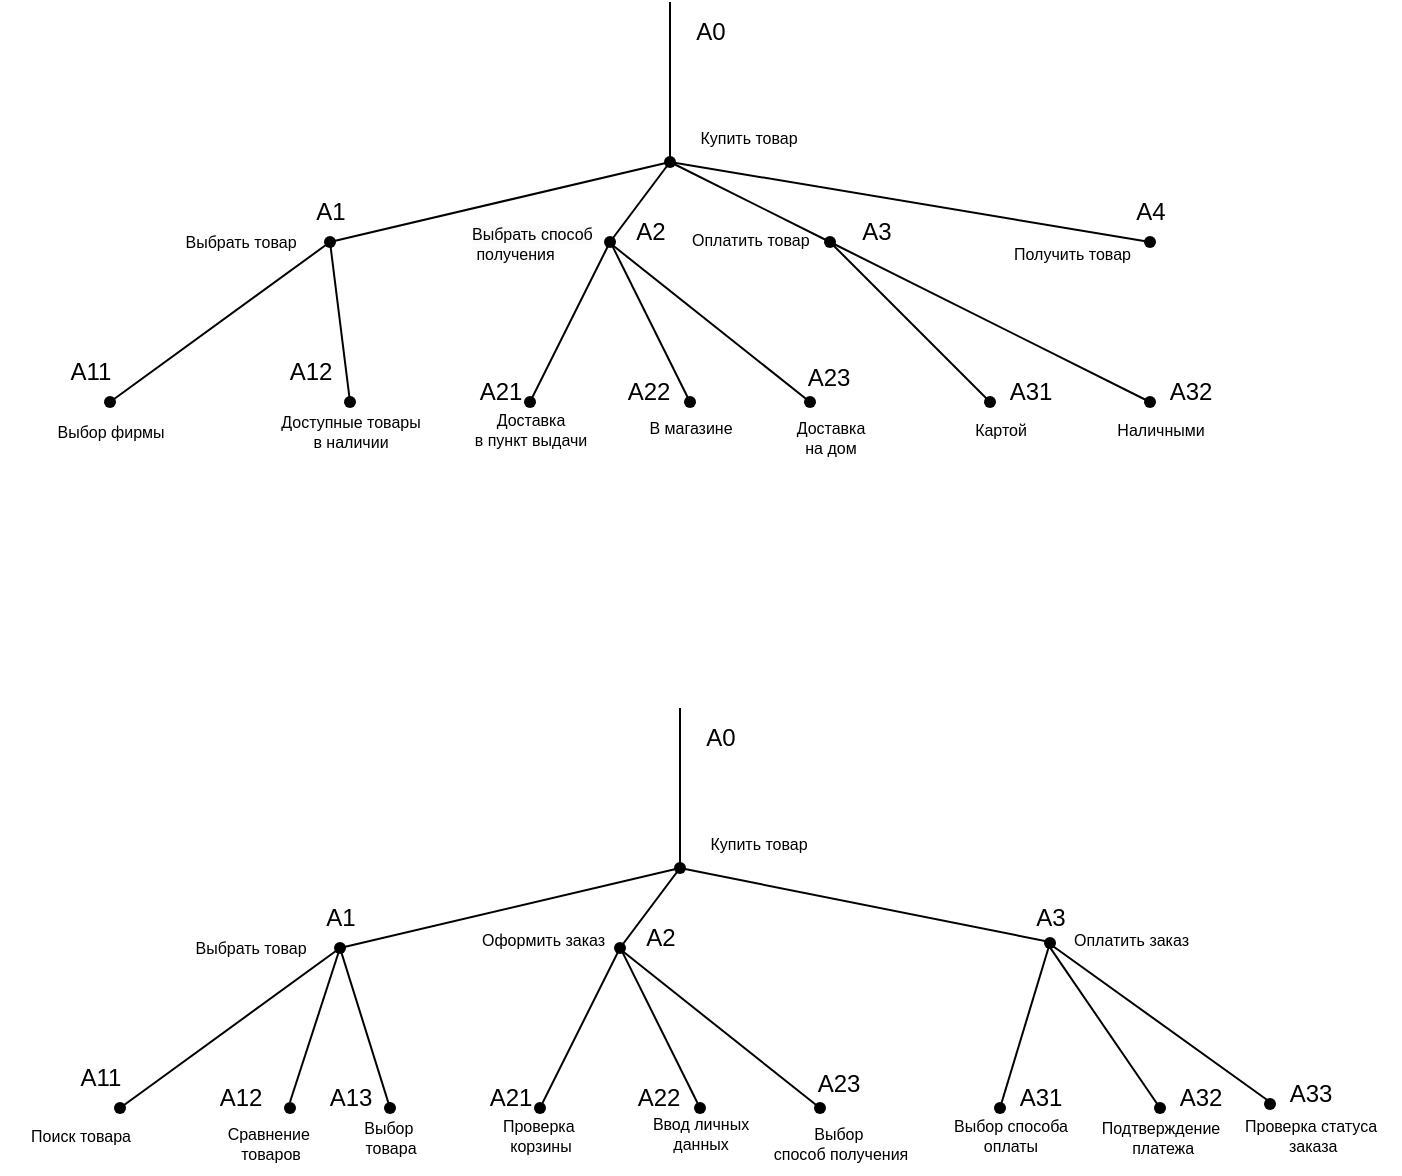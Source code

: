 <mxfile version="24.0.1" type="github">
  <diagram name="Страница — 1" id="8UFQK9HUsW2_772z-jpD">
    <mxGraphModel dx="777" dy="524" grid="0" gridSize="10" guides="1" tooltips="1" connect="1" arrows="1" fold="1" page="0" pageScale="1" pageWidth="827" pageHeight="1169" math="0" shadow="0">
      <root>
        <mxCell id="0" />
        <mxCell id="1" parent="0" />
        <mxCell id="rhPCURGD8AvHs-yrzpKh-1" value="" style="endArrow=none;html=1;rounded=0;" edge="1" parent="1" target="rhPCURGD8AvHs-yrzpKh-2">
          <mxGeometry width="50" height="50" relative="1" as="geometry">
            <mxPoint x="400" y="360" as="sourcePoint" />
            <mxPoint x="400" y="280" as="targetPoint" />
            <Array as="points">
              <mxPoint x="400" y="360" />
            </Array>
          </mxGeometry>
        </mxCell>
        <mxCell id="rhPCURGD8AvHs-yrzpKh-2" value="" style="shape=waypoint;sketch=0;fillStyle=solid;size=6;pointerEvents=1;points=[];fillColor=none;resizable=0;rotatable=0;perimeter=centerPerimeter;snapToPoint=1;" vertex="1" parent="1">
          <mxGeometry x="390" y="430" width="20" height="20" as="geometry" />
        </mxCell>
        <mxCell id="rhPCURGD8AvHs-yrzpKh-3" value="A0" style="text;html=1;align=center;verticalAlign=middle;resizable=0;points=[];autosize=1;strokeColor=none;fillColor=none;" vertex="1" parent="1">
          <mxGeometry x="400" y="360" width="40" height="30" as="geometry" />
        </mxCell>
        <mxCell id="rhPCURGD8AvHs-yrzpKh-4" value="Купить товар" style="text;html=1;align=center;verticalAlign=middle;resizable=0;points=[];autosize=1;strokeColor=none;fillColor=none;fontSize=8;" vertex="1" parent="1">
          <mxGeometry x="404" y="418" width="70" height="20" as="geometry" />
        </mxCell>
        <mxCell id="rhPCURGD8AvHs-yrzpKh-7" value="" style="endArrow=none;html=1;rounded=0;" edge="1" parent="1" source="rhPCURGD8AvHs-yrzpKh-8">
          <mxGeometry width="50" height="50" relative="1" as="geometry">
            <mxPoint x="230" y="480" as="sourcePoint" />
            <mxPoint x="230" y="480" as="targetPoint" />
          </mxGeometry>
        </mxCell>
        <mxCell id="rhPCURGD8AvHs-yrzpKh-9" value="" style="endArrow=none;html=1;rounded=0;exitX=0.325;exitY=0.375;exitDx=0;exitDy=0;exitPerimeter=0;" edge="1" parent="1" source="rhPCURGD8AvHs-yrzpKh-2" target="rhPCURGD8AvHs-yrzpKh-8">
          <mxGeometry width="50" height="50" relative="1" as="geometry">
            <mxPoint x="350" y="440.0" as="sourcePoint" />
            <mxPoint x="230" y="480" as="targetPoint" />
          </mxGeometry>
        </mxCell>
        <mxCell id="rhPCURGD8AvHs-yrzpKh-8" value="" style="shape=waypoint;sketch=0;fillStyle=solid;size=6;pointerEvents=1;points=[];fillColor=none;resizable=0;rotatable=0;perimeter=centerPerimeter;snapToPoint=1;" vertex="1" parent="1">
          <mxGeometry x="220" y="470" width="20" height="20" as="geometry" />
        </mxCell>
        <mxCell id="rhPCURGD8AvHs-yrzpKh-10" value="Выбрать товар" style="text;html=1;align=center;verticalAlign=middle;resizable=0;points=[];autosize=1;strokeColor=none;fillColor=none;fontSize=8;" vertex="1" parent="1">
          <mxGeometry x="145" y="470" width="80" height="20" as="geometry" />
        </mxCell>
        <mxCell id="rhPCURGD8AvHs-yrzpKh-11" value="A1" style="text;html=1;align=center;verticalAlign=middle;resizable=0;points=[];autosize=1;strokeColor=none;fillColor=none;" vertex="1" parent="1">
          <mxGeometry x="210" y="450" width="40" height="30" as="geometry" />
        </mxCell>
        <mxCell id="rhPCURGD8AvHs-yrzpKh-13" value="" style="endArrow=none;html=1;rounded=0;" edge="1" parent="1" source="rhPCURGD8AvHs-yrzpKh-16">
          <mxGeometry width="50" height="50" relative="1" as="geometry">
            <mxPoint x="370" y="480" as="sourcePoint" />
            <mxPoint x="400" y="440" as="targetPoint" />
          </mxGeometry>
        </mxCell>
        <mxCell id="rhPCURGD8AvHs-yrzpKh-14" value="" style="endArrow=none;html=1;rounded=0;" edge="1" parent="1">
          <mxGeometry width="50" height="50" relative="1" as="geometry">
            <mxPoint x="480" y="480" as="sourcePoint" />
            <mxPoint x="400" y="440" as="targetPoint" />
          </mxGeometry>
        </mxCell>
        <mxCell id="rhPCURGD8AvHs-yrzpKh-15" value="" style="endArrow=none;html=1;rounded=0;" edge="1" parent="1">
          <mxGeometry width="50" height="50" relative="1" as="geometry">
            <mxPoint x="640" y="480" as="sourcePoint" />
            <mxPoint x="400" y="440" as="targetPoint" />
          </mxGeometry>
        </mxCell>
        <mxCell id="rhPCURGD8AvHs-yrzpKh-17" value="" style="endArrow=none;html=1;rounded=0;" edge="1" parent="1" target="rhPCURGD8AvHs-yrzpKh-16">
          <mxGeometry width="50" height="50" relative="1" as="geometry">
            <mxPoint x="370" y="480" as="sourcePoint" />
            <mxPoint x="400" y="440" as="targetPoint" />
          </mxGeometry>
        </mxCell>
        <mxCell id="rhPCURGD8AvHs-yrzpKh-16" value="" style="shape=waypoint;sketch=0;fillStyle=solid;size=6;pointerEvents=1;points=[];fillColor=none;resizable=0;rotatable=0;perimeter=centerPerimeter;snapToPoint=1;" vertex="1" parent="1">
          <mxGeometry x="360" y="470" width="20" height="20" as="geometry" />
        </mxCell>
        <mxCell id="rhPCURGD8AvHs-yrzpKh-18" value="" style="shape=waypoint;sketch=0;fillStyle=solid;size=6;pointerEvents=1;points=[];fillColor=none;resizable=0;rotatable=0;perimeter=centerPerimeter;snapToPoint=1;" vertex="1" parent="1">
          <mxGeometry x="470" y="470" width="20" height="20" as="geometry" />
        </mxCell>
        <mxCell id="rhPCURGD8AvHs-yrzpKh-19" value="" style="shape=waypoint;sketch=0;fillStyle=solid;size=6;pointerEvents=1;points=[];fillColor=none;resizable=0;rotatable=0;perimeter=centerPerimeter;snapToPoint=1;" vertex="1" parent="1">
          <mxGeometry x="630" y="470" width="20" height="20" as="geometry" />
        </mxCell>
        <mxCell id="rhPCURGD8AvHs-yrzpKh-20" value="" style="endArrow=none;html=1;rounded=0;" edge="1" parent="1" source="rhPCURGD8AvHs-yrzpKh-23">
          <mxGeometry width="50" height="50" relative="1" as="geometry">
            <mxPoint x="120" y="560.0" as="sourcePoint" />
            <mxPoint x="230" y="480" as="targetPoint" />
          </mxGeometry>
        </mxCell>
        <mxCell id="rhPCURGD8AvHs-yrzpKh-22" value="" style="endArrow=none;html=1;rounded=0;" edge="1" parent="1">
          <mxGeometry width="50" height="50" relative="1" as="geometry">
            <mxPoint x="240" y="560" as="sourcePoint" />
            <mxPoint x="230" y="480" as="targetPoint" />
          </mxGeometry>
        </mxCell>
        <mxCell id="rhPCURGD8AvHs-yrzpKh-24" value="" style="endArrow=none;html=1;rounded=0;" edge="1" parent="1">
          <mxGeometry width="50" height="50" relative="1" as="geometry">
            <mxPoint x="120" y="560" as="sourcePoint" />
            <mxPoint x="120" y="560.0" as="targetPoint" />
          </mxGeometry>
        </mxCell>
        <mxCell id="rhPCURGD8AvHs-yrzpKh-26" value="" style="endArrow=none;html=1;rounded=0;" edge="1" parent="1">
          <mxGeometry width="50" height="50" relative="1" as="geometry">
            <mxPoint x="180" y="560" as="sourcePoint" />
            <mxPoint x="180" y="560" as="targetPoint" />
          </mxGeometry>
        </mxCell>
        <mxCell id="rhPCURGD8AvHs-yrzpKh-27" value="" style="shape=waypoint;sketch=0;fillStyle=solid;size=6;pointerEvents=1;points=[];fillColor=none;resizable=0;rotatable=0;perimeter=centerPerimeter;snapToPoint=1;" vertex="1" parent="1">
          <mxGeometry x="230" y="550" width="20" height="20" as="geometry" />
        </mxCell>
        <mxCell id="rhPCURGD8AvHs-yrzpKh-28" value="" style="endArrow=none;html=1;rounded=0;" edge="1" parent="1">
          <mxGeometry width="50" height="50" relative="1" as="geometry">
            <mxPoint x="330" y="560" as="sourcePoint" />
            <mxPoint x="370" y="480" as="targetPoint" />
          </mxGeometry>
        </mxCell>
        <mxCell id="rhPCURGD8AvHs-yrzpKh-29" value="" style="endArrow=none;html=1;rounded=0;entryX=-0.004;entryY=0.643;entryDx=0;entryDy=0;entryPerimeter=0;" edge="1" parent="1" target="rhPCURGD8AvHs-yrzpKh-34">
          <mxGeometry width="50" height="50" relative="1" as="geometry">
            <mxPoint x="410" y="560" as="sourcePoint" />
            <mxPoint x="390" y="480" as="targetPoint" />
          </mxGeometry>
        </mxCell>
        <mxCell id="rhPCURGD8AvHs-yrzpKh-30" value="" style="endArrow=none;html=1;rounded=0;exitX=1.17;exitY=0.42;exitDx=0;exitDy=0;exitPerimeter=0;entryX=0.003;entryY=0.689;entryDx=0;entryDy=0;entryPerimeter=0;" edge="1" parent="1" source="rhPCURGD8AvHs-yrzpKh-33" target="rhPCURGD8AvHs-yrzpKh-34">
          <mxGeometry width="50" height="50" relative="1" as="geometry">
            <mxPoint x="470" y="560" as="sourcePoint" />
            <mxPoint x="390" y="480" as="targetPoint" />
          </mxGeometry>
        </mxCell>
        <mxCell id="rhPCURGD8AvHs-yrzpKh-31" value="" style="shape=waypoint;sketch=0;fillStyle=solid;size=6;pointerEvents=1;points=[];fillColor=none;resizable=0;rotatable=0;perimeter=centerPerimeter;snapToPoint=1;" vertex="1" parent="1">
          <mxGeometry x="320" y="550" width="20" height="20" as="geometry" />
        </mxCell>
        <mxCell id="rhPCURGD8AvHs-yrzpKh-32" value="" style="shape=waypoint;sketch=0;fillStyle=solid;size=6;pointerEvents=1;points=[];fillColor=none;resizable=0;rotatable=0;perimeter=centerPerimeter;snapToPoint=1;" vertex="1" parent="1">
          <mxGeometry x="400" y="550" width="20" height="20" as="geometry" />
        </mxCell>
        <mxCell id="rhPCURGD8AvHs-yrzpKh-33" value="" style="shape=waypoint;sketch=0;fillStyle=solid;size=6;pointerEvents=1;points=[];fillColor=none;resizable=0;rotatable=0;perimeter=centerPerimeter;snapToPoint=1;" vertex="1" parent="1">
          <mxGeometry x="460" y="550" width="20" height="20" as="geometry" />
        </mxCell>
        <mxCell id="rhPCURGD8AvHs-yrzpKh-34" value="A2" style="text;html=1;align=center;verticalAlign=middle;resizable=0;points=[];autosize=1;strokeColor=none;fillColor=none;" vertex="1" parent="1">
          <mxGeometry x="370" y="460" width="40" height="30" as="geometry" />
        </mxCell>
        <mxCell id="rhPCURGD8AvHs-yrzpKh-35" value="&lt;span style=&quot;caret-color: rgb(0, 0, 0); color: rgb(0, 0, 0); font-family: Helvetica; font-style: normal; font-variant-caps: normal; font-weight: 400; letter-spacing: normal; text-align: center; text-indent: 0px; text-transform: none; white-space: nowrap; word-spacing: 0px; -webkit-text-stroke-width: 0px; background-color: rgb(251, 251, 251); text-decoration: none; float: none; font-size: 8px; display: inline !important;&quot;&gt;&lt;font style=&quot;font-size: 8px;&quot;&gt;Выбрать способ&lt;/font&gt;&lt;/span&gt;&lt;div style=&quot;font-size: 8px;&quot;&gt;&lt;span style=&quot;caret-color: rgb(0, 0, 0); color: rgb(0, 0, 0); font-family: Helvetica; font-style: normal; font-variant-caps: normal; font-weight: 400; letter-spacing: normal; text-align: center; text-indent: 0px; text-transform: none; white-space: nowrap; word-spacing: 0px; -webkit-text-stroke-width: 0px; background-color: rgb(251, 251, 251); text-decoration: none; float: none; font-size: 8px; display: inline !important;&quot;&gt;&lt;font style=&quot;font-size: 8px;&quot;&gt;&amp;nbsp;получения&lt;/font&gt;&lt;/span&gt;&lt;/div&gt;" style="text;whiteSpace=wrap;html=1;fontSize=8;" vertex="1" parent="1">
          <mxGeometry x="299" y="465" width="70" height="25" as="geometry" />
        </mxCell>
        <mxCell id="rhPCURGD8AvHs-yrzpKh-36" value="" style="endArrow=none;html=1;rounded=0;" edge="1" parent="1" target="rhPCURGD8AvHs-yrzpKh-23">
          <mxGeometry width="50" height="50" relative="1" as="geometry">
            <mxPoint x="120" y="560.0" as="sourcePoint" />
            <mxPoint x="230" y="480" as="targetPoint" />
          </mxGeometry>
        </mxCell>
        <mxCell id="rhPCURGD8AvHs-yrzpKh-23" value="" style="shape=waypoint;sketch=0;fillStyle=solid;size=6;pointerEvents=1;points=[];fillColor=none;resizable=0;rotatable=0;perimeter=centerPerimeter;snapToPoint=1;" vertex="1" parent="1">
          <mxGeometry x="110" y="550" width="20" height="20" as="geometry" />
        </mxCell>
        <mxCell id="rhPCURGD8AvHs-yrzpKh-37" value="&lt;div style=&quot;text-align: center; font-size: 8px;&quot;&gt;&lt;span style=&quot;font-size: 8px;&quot;&gt;Оплатить&amp;nbsp;&lt;/span&gt;товар&lt;/div&gt;" style="text;whiteSpace=wrap;html=1;fontSize=8;" vertex="1" parent="1">
          <mxGeometry x="409" y="467.5" width="100" height="25" as="geometry" />
        </mxCell>
        <mxCell id="rhPCURGD8AvHs-yrzpKh-38" value="A3" style="text;html=1;align=center;verticalAlign=middle;resizable=0;points=[];autosize=1;strokeColor=none;fillColor=none;" vertex="1" parent="1">
          <mxGeometry x="483" y="460" width="40" height="30" as="geometry" />
        </mxCell>
        <mxCell id="rhPCURGD8AvHs-yrzpKh-39" value="&lt;div style=&quot;text-align: center; font-size: 8px;&quot;&gt;Получить товар&lt;/div&gt;" style="text;whiteSpace=wrap;html=1;fontSize=8;" vertex="1" parent="1">
          <mxGeometry x="570" y="475" width="100" height="25" as="geometry" />
        </mxCell>
        <mxCell id="rhPCURGD8AvHs-yrzpKh-40" value="A4" style="text;html=1;align=center;verticalAlign=middle;resizable=0;points=[];autosize=1;strokeColor=none;fillColor=none;" vertex="1" parent="1">
          <mxGeometry x="620" y="450" width="40" height="30" as="geometry" />
        </mxCell>
        <mxCell id="rhPCURGD8AvHs-yrzpKh-41" value="A11" style="text;html=1;align=center;verticalAlign=middle;resizable=0;points=[];autosize=1;strokeColor=none;fillColor=none;" vertex="1" parent="1">
          <mxGeometry x="90" y="530" width="40" height="30" as="geometry" />
        </mxCell>
        <mxCell id="rhPCURGD8AvHs-yrzpKh-42" value="Выбор фирмы" style="text;html=1;align=center;verticalAlign=middle;resizable=0;points=[];autosize=1;strokeColor=none;fillColor=none;fontSize=8;" vertex="1" parent="1">
          <mxGeometry x="80" y="565" width="80" height="20" as="geometry" />
        </mxCell>
        <mxCell id="rhPCURGD8AvHs-yrzpKh-43" value="Доступные товары&lt;div style=&quot;font-size: 8px;&quot;&gt;в наличии&lt;/div&gt;" style="text;html=1;align=center;verticalAlign=middle;resizable=0;points=[];autosize=1;strokeColor=none;fillColor=none;fontSize=8;" vertex="1" parent="1">
          <mxGeometry x="195" y="560" width="90" height="30" as="geometry" />
        </mxCell>
        <mxCell id="rhPCURGD8AvHs-yrzpKh-44" value="A12" style="text;html=1;align=center;verticalAlign=middle;resizable=0;points=[];autosize=1;strokeColor=none;fillColor=none;" vertex="1" parent="1">
          <mxGeometry x="200" y="530" width="40" height="30" as="geometry" />
        </mxCell>
        <mxCell id="rhPCURGD8AvHs-yrzpKh-45" value="A21" style="text;html=1;align=center;verticalAlign=middle;resizable=0;points=[];autosize=1;strokeColor=none;fillColor=none;" vertex="1" parent="1">
          <mxGeometry x="295" y="540" width="40" height="30" as="geometry" />
        </mxCell>
        <mxCell id="rhPCURGD8AvHs-yrzpKh-46" value="Доставка&lt;div style=&quot;font-size: 8px;&quot;&gt;в пункт выдачи&lt;/div&gt;" style="text;html=1;align=center;verticalAlign=middle;resizable=0;points=[];autosize=1;strokeColor=none;fillColor=none;fontSize=8;" vertex="1" parent="1">
          <mxGeometry x="290" y="559" width="80" height="30" as="geometry" />
        </mxCell>
        <mxCell id="rhPCURGD8AvHs-yrzpKh-47" value="A22" style="text;html=1;align=center;verticalAlign=middle;resizable=0;points=[];autosize=1;strokeColor=none;fillColor=none;" vertex="1" parent="1">
          <mxGeometry x="369" y="540" width="40" height="30" as="geometry" />
        </mxCell>
        <mxCell id="rhPCURGD8AvHs-yrzpKh-48" value="В магазине" style="text;html=1;align=center;verticalAlign=middle;resizable=0;points=[];autosize=1;strokeColor=none;fillColor=none;fontSize=8;" vertex="1" parent="1">
          <mxGeometry x="375" y="563" width="70" height="20" as="geometry" />
        </mxCell>
        <mxCell id="rhPCURGD8AvHs-yrzpKh-49" value="Доставка&lt;div style=&quot;font-size: 8px;&quot;&gt;на дом&lt;/div&gt;" style="text;html=1;align=center;verticalAlign=middle;resizable=0;points=[];autosize=1;strokeColor=none;fillColor=none;fontSize=8;" vertex="1" parent="1">
          <mxGeometry x="450" y="563" width="60" height="30" as="geometry" />
        </mxCell>
        <mxCell id="rhPCURGD8AvHs-yrzpKh-50" value="" style="endArrow=none;html=1;rounded=0;" edge="1" parent="1">
          <mxGeometry width="50" height="50" relative="1" as="geometry">
            <mxPoint x="560" y="560" as="sourcePoint" />
            <mxPoint x="480" y="480" as="targetPoint" />
          </mxGeometry>
        </mxCell>
        <mxCell id="rhPCURGD8AvHs-yrzpKh-51" value="" style="endArrow=none;html=1;rounded=0;" edge="1" parent="1">
          <mxGeometry width="50" height="50" relative="1" as="geometry">
            <mxPoint x="640" y="560" as="sourcePoint" />
            <mxPoint x="480" y="480" as="targetPoint" />
          </mxGeometry>
        </mxCell>
        <mxCell id="rhPCURGD8AvHs-yrzpKh-52" value="" style="shape=waypoint;sketch=0;fillStyle=solid;size=6;pointerEvents=1;points=[];fillColor=none;resizable=0;rotatable=0;perimeter=centerPerimeter;snapToPoint=1;" vertex="1" parent="1">
          <mxGeometry x="550" y="550" width="20" height="20" as="geometry" />
        </mxCell>
        <mxCell id="rhPCURGD8AvHs-yrzpKh-53" value="" style="shape=waypoint;sketch=0;fillStyle=solid;size=6;pointerEvents=1;points=[];fillColor=none;resizable=0;rotatable=0;perimeter=centerPerimeter;snapToPoint=1;" vertex="1" parent="1">
          <mxGeometry x="630" y="550" width="20" height="20" as="geometry" />
        </mxCell>
        <mxCell id="rhPCURGD8AvHs-yrzpKh-54" value="A23" style="text;html=1;align=center;verticalAlign=middle;resizable=0;points=[];autosize=1;strokeColor=none;fillColor=none;" vertex="1" parent="1">
          <mxGeometry x="459" y="533" width="40" height="30" as="geometry" />
        </mxCell>
        <mxCell id="rhPCURGD8AvHs-yrzpKh-55" value="A31" style="text;html=1;align=center;verticalAlign=middle;resizable=0;points=[];autosize=1;strokeColor=none;fillColor=none;" vertex="1" parent="1">
          <mxGeometry x="560" y="540" width="40" height="30" as="geometry" />
        </mxCell>
        <mxCell id="rhPCURGD8AvHs-yrzpKh-56" value="A32" style="text;html=1;align=center;verticalAlign=middle;resizable=0;points=[];autosize=1;strokeColor=none;fillColor=none;" vertex="1" parent="1">
          <mxGeometry x="640" y="540" width="40" height="30" as="geometry" />
        </mxCell>
        <mxCell id="rhPCURGD8AvHs-yrzpKh-57" value="Картой" style="text;html=1;align=center;verticalAlign=middle;resizable=0;points=[];autosize=1;strokeColor=none;fillColor=none;fontSize=8;" vertex="1" parent="1">
          <mxGeometry x="540" y="564" width="50" height="20" as="geometry" />
        </mxCell>
        <mxCell id="rhPCURGD8AvHs-yrzpKh-58" value="Наличными" style="text;html=1;align=center;verticalAlign=middle;resizable=0;points=[];autosize=1;strokeColor=none;fillColor=none;fontSize=8;" vertex="1" parent="1">
          <mxGeometry x="610" y="564" width="70" height="20" as="geometry" />
        </mxCell>
        <mxCell id="rhPCURGD8AvHs-yrzpKh-60" value="" style="endArrow=none;html=1;rounded=0;" edge="1" parent="1" target="rhPCURGD8AvHs-yrzpKh-61">
          <mxGeometry width="50" height="50" relative="1" as="geometry">
            <mxPoint x="405" y="713" as="sourcePoint" />
            <mxPoint x="405" y="633" as="targetPoint" />
            <Array as="points">
              <mxPoint x="405" y="713" />
            </Array>
          </mxGeometry>
        </mxCell>
        <mxCell id="rhPCURGD8AvHs-yrzpKh-61" value="" style="shape=waypoint;sketch=0;fillStyle=solid;size=6;pointerEvents=1;points=[];fillColor=none;resizable=0;rotatable=0;perimeter=centerPerimeter;snapToPoint=1;" vertex="1" parent="1">
          <mxGeometry x="395" y="783" width="20" height="20" as="geometry" />
        </mxCell>
        <mxCell id="rhPCURGD8AvHs-yrzpKh-62" value="A0" style="text;html=1;align=center;verticalAlign=middle;resizable=0;points=[];autosize=1;strokeColor=none;fillColor=none;" vertex="1" parent="1">
          <mxGeometry x="405" y="713" width="40" height="30" as="geometry" />
        </mxCell>
        <mxCell id="rhPCURGD8AvHs-yrzpKh-63" value="Купить товар" style="text;html=1;align=center;verticalAlign=middle;resizable=0;points=[];autosize=1;strokeColor=none;fillColor=none;fontSize=8;" vertex="1" parent="1">
          <mxGeometry x="409" y="771" width="70" height="20" as="geometry" />
        </mxCell>
        <mxCell id="rhPCURGD8AvHs-yrzpKh-64" value="" style="endArrow=none;html=1;rounded=0;" edge="1" parent="1" source="rhPCURGD8AvHs-yrzpKh-66">
          <mxGeometry width="50" height="50" relative="1" as="geometry">
            <mxPoint x="235" y="833" as="sourcePoint" />
            <mxPoint x="235" y="833" as="targetPoint" />
          </mxGeometry>
        </mxCell>
        <mxCell id="rhPCURGD8AvHs-yrzpKh-65" value="" style="endArrow=none;html=1;rounded=0;exitX=0.325;exitY=0.375;exitDx=0;exitDy=0;exitPerimeter=0;" edge="1" parent="1" source="rhPCURGD8AvHs-yrzpKh-61" target="rhPCURGD8AvHs-yrzpKh-66">
          <mxGeometry width="50" height="50" relative="1" as="geometry">
            <mxPoint x="355" y="793.0" as="sourcePoint" />
            <mxPoint x="235" y="833" as="targetPoint" />
          </mxGeometry>
        </mxCell>
        <mxCell id="rhPCURGD8AvHs-yrzpKh-66" value="" style="shape=waypoint;sketch=0;fillStyle=solid;size=6;pointerEvents=1;points=[];fillColor=none;resizable=0;rotatable=0;perimeter=centerPerimeter;snapToPoint=1;" vertex="1" parent="1">
          <mxGeometry x="225" y="823" width="20" height="20" as="geometry" />
        </mxCell>
        <mxCell id="rhPCURGD8AvHs-yrzpKh-67" value="Выбрать товар" style="text;html=1;align=center;verticalAlign=middle;resizable=0;points=[];autosize=1;strokeColor=none;fillColor=none;fontSize=8;" vertex="1" parent="1">
          <mxGeometry x="150" y="823" width="80" height="20" as="geometry" />
        </mxCell>
        <mxCell id="rhPCURGD8AvHs-yrzpKh-68" value="A1" style="text;html=1;align=center;verticalAlign=middle;resizable=0;points=[];autosize=1;strokeColor=none;fillColor=none;" vertex="1" parent="1">
          <mxGeometry x="215" y="803" width="40" height="30" as="geometry" />
        </mxCell>
        <mxCell id="rhPCURGD8AvHs-yrzpKh-69" value="" style="endArrow=none;html=1;rounded=0;" edge="1" parent="1" source="rhPCURGD8AvHs-yrzpKh-73">
          <mxGeometry width="50" height="50" relative="1" as="geometry">
            <mxPoint x="375" y="833" as="sourcePoint" />
            <mxPoint x="405" y="793" as="targetPoint" />
          </mxGeometry>
        </mxCell>
        <mxCell id="rhPCURGD8AvHs-yrzpKh-70" value="" style="endArrow=none;html=1;rounded=0;" edge="1" parent="1">
          <mxGeometry width="50" height="50" relative="1" as="geometry">
            <mxPoint x="590" y="830" as="sourcePoint" />
            <mxPoint x="405" y="793" as="targetPoint" />
          </mxGeometry>
        </mxCell>
        <mxCell id="rhPCURGD8AvHs-yrzpKh-72" value="" style="endArrow=none;html=1;rounded=0;" edge="1" parent="1" target="rhPCURGD8AvHs-yrzpKh-73">
          <mxGeometry width="50" height="50" relative="1" as="geometry">
            <mxPoint x="375" y="833" as="sourcePoint" />
            <mxPoint x="405" y="793" as="targetPoint" />
          </mxGeometry>
        </mxCell>
        <mxCell id="rhPCURGD8AvHs-yrzpKh-73" value="" style="shape=waypoint;sketch=0;fillStyle=solid;size=6;pointerEvents=1;points=[];fillColor=none;resizable=0;rotatable=0;perimeter=centerPerimeter;snapToPoint=1;" vertex="1" parent="1">
          <mxGeometry x="365" y="823" width="20" height="20" as="geometry" />
        </mxCell>
        <mxCell id="rhPCURGD8AvHs-yrzpKh-74" value="" style="shape=waypoint;sketch=0;fillStyle=solid;size=6;pointerEvents=1;points=[];fillColor=none;resizable=0;rotatable=0;perimeter=centerPerimeter;snapToPoint=1;" vertex="1" parent="1">
          <mxGeometry x="580" y="820.5" width="20" height="20" as="geometry" />
        </mxCell>
        <mxCell id="rhPCURGD8AvHs-yrzpKh-76" value="" style="endArrow=none;html=1;rounded=0;" edge="1" parent="1" source="rhPCURGD8AvHs-yrzpKh-90">
          <mxGeometry width="50" height="50" relative="1" as="geometry">
            <mxPoint x="125" y="913.0" as="sourcePoint" />
            <mxPoint x="235" y="833" as="targetPoint" />
          </mxGeometry>
        </mxCell>
        <mxCell id="rhPCURGD8AvHs-yrzpKh-77" value="" style="endArrow=none;html=1;rounded=0;" edge="1" parent="1">
          <mxGeometry width="50" height="50" relative="1" as="geometry">
            <mxPoint x="210" y="910" as="sourcePoint" />
            <mxPoint x="235" y="833" as="targetPoint" />
          </mxGeometry>
        </mxCell>
        <mxCell id="rhPCURGD8AvHs-yrzpKh-78" value="" style="endArrow=none;html=1;rounded=0;" edge="1" parent="1">
          <mxGeometry width="50" height="50" relative="1" as="geometry">
            <mxPoint x="125" y="913" as="sourcePoint" />
            <mxPoint x="125" y="913.0" as="targetPoint" />
          </mxGeometry>
        </mxCell>
        <mxCell id="rhPCURGD8AvHs-yrzpKh-79" value="" style="endArrow=none;html=1;rounded=0;" edge="1" parent="1">
          <mxGeometry width="50" height="50" relative="1" as="geometry">
            <mxPoint x="185" y="913" as="sourcePoint" />
            <mxPoint x="185" y="913" as="targetPoint" />
          </mxGeometry>
        </mxCell>
        <mxCell id="rhPCURGD8AvHs-yrzpKh-80" value="" style="shape=waypoint;sketch=0;fillStyle=solid;size=6;pointerEvents=1;points=[];fillColor=none;resizable=0;rotatable=0;perimeter=centerPerimeter;snapToPoint=1;" vertex="1" parent="1">
          <mxGeometry x="200" y="903" width="20" height="20" as="geometry" />
        </mxCell>
        <mxCell id="rhPCURGD8AvHs-yrzpKh-81" value="" style="endArrow=none;html=1;rounded=0;" edge="1" parent="1">
          <mxGeometry width="50" height="50" relative="1" as="geometry">
            <mxPoint x="335" y="913" as="sourcePoint" />
            <mxPoint x="375" y="833" as="targetPoint" />
          </mxGeometry>
        </mxCell>
        <mxCell id="rhPCURGD8AvHs-yrzpKh-82" value="" style="endArrow=none;html=1;rounded=0;entryX=-0.004;entryY=0.643;entryDx=0;entryDy=0;entryPerimeter=0;" edge="1" parent="1" target="rhPCURGD8AvHs-yrzpKh-87">
          <mxGeometry width="50" height="50" relative="1" as="geometry">
            <mxPoint x="415" y="913" as="sourcePoint" />
            <mxPoint x="395" y="833" as="targetPoint" />
          </mxGeometry>
        </mxCell>
        <mxCell id="rhPCURGD8AvHs-yrzpKh-83" value="" style="endArrow=none;html=1;rounded=0;exitX=1.17;exitY=0.42;exitDx=0;exitDy=0;exitPerimeter=0;entryX=0.003;entryY=0.689;entryDx=0;entryDy=0;entryPerimeter=0;" edge="1" parent="1" source="rhPCURGD8AvHs-yrzpKh-86" target="rhPCURGD8AvHs-yrzpKh-87">
          <mxGeometry width="50" height="50" relative="1" as="geometry">
            <mxPoint x="475" y="913" as="sourcePoint" />
            <mxPoint x="395" y="833" as="targetPoint" />
          </mxGeometry>
        </mxCell>
        <mxCell id="rhPCURGD8AvHs-yrzpKh-84" value="" style="shape=waypoint;sketch=0;fillStyle=solid;size=6;pointerEvents=1;points=[];fillColor=none;resizable=0;rotatable=0;perimeter=centerPerimeter;snapToPoint=1;" vertex="1" parent="1">
          <mxGeometry x="325" y="903" width="20" height="20" as="geometry" />
        </mxCell>
        <mxCell id="rhPCURGD8AvHs-yrzpKh-85" value="" style="shape=waypoint;sketch=0;fillStyle=solid;size=6;pointerEvents=1;points=[];fillColor=none;resizable=0;rotatable=0;perimeter=centerPerimeter;snapToPoint=1;" vertex="1" parent="1">
          <mxGeometry x="405" y="903" width="20" height="20" as="geometry" />
        </mxCell>
        <mxCell id="rhPCURGD8AvHs-yrzpKh-86" value="" style="shape=waypoint;sketch=0;fillStyle=solid;size=6;pointerEvents=1;points=[];fillColor=none;resizable=0;rotatable=0;perimeter=centerPerimeter;snapToPoint=1;" vertex="1" parent="1">
          <mxGeometry x="465" y="903" width="20" height="20" as="geometry" />
        </mxCell>
        <mxCell id="rhPCURGD8AvHs-yrzpKh-87" value="A2" style="text;html=1;align=center;verticalAlign=middle;resizable=0;points=[];autosize=1;strokeColor=none;fillColor=none;" vertex="1" parent="1">
          <mxGeometry x="375" y="813" width="40" height="30" as="geometry" />
        </mxCell>
        <mxCell id="rhPCURGD8AvHs-yrzpKh-88" value="&lt;div style=&quot;text-align: center;&quot;&gt;&lt;span style=&quot;text-wrap: nowrap;&quot;&gt;Оформить заказ&lt;/span&gt;&lt;/div&gt;" style="text;whiteSpace=wrap;html=1;fontSize=8;" vertex="1" parent="1">
          <mxGeometry x="304" y="818" width="70" height="25" as="geometry" />
        </mxCell>
        <mxCell id="rhPCURGD8AvHs-yrzpKh-89" value="" style="endArrow=none;html=1;rounded=0;" edge="1" parent="1" target="rhPCURGD8AvHs-yrzpKh-90">
          <mxGeometry width="50" height="50" relative="1" as="geometry">
            <mxPoint x="125" y="913.0" as="sourcePoint" />
            <mxPoint x="235" y="833" as="targetPoint" />
          </mxGeometry>
        </mxCell>
        <mxCell id="rhPCURGD8AvHs-yrzpKh-90" value="" style="shape=waypoint;sketch=0;fillStyle=solid;size=6;pointerEvents=1;points=[];fillColor=none;resizable=0;rotatable=0;perimeter=centerPerimeter;snapToPoint=1;" vertex="1" parent="1">
          <mxGeometry x="115" y="903" width="20" height="20" as="geometry" />
        </mxCell>
        <mxCell id="rhPCURGD8AvHs-yrzpKh-91" value="&lt;div style=&quot;text-align: center; font-size: 8px;&quot;&gt;&lt;span style=&quot;font-size: 8px;&quot;&gt;Оплатить&amp;nbsp;&lt;/span&gt;заказ&lt;/div&gt;" style="text;whiteSpace=wrap;html=1;fontSize=8;" vertex="1" parent="1">
          <mxGeometry x="600" y="818" width="100" height="25" as="geometry" />
        </mxCell>
        <mxCell id="rhPCURGD8AvHs-yrzpKh-92" value="A3" style="text;html=1;align=center;verticalAlign=middle;resizable=0;points=[];autosize=1;strokeColor=none;fillColor=none;" vertex="1" parent="1">
          <mxGeometry x="570" y="803" width="40" height="30" as="geometry" />
        </mxCell>
        <mxCell id="rhPCURGD8AvHs-yrzpKh-95" value="A11" style="text;html=1;align=center;verticalAlign=middle;resizable=0;points=[];autosize=1;strokeColor=none;fillColor=none;" vertex="1" parent="1">
          <mxGeometry x="95" y="883" width="40" height="30" as="geometry" />
        </mxCell>
        <mxCell id="rhPCURGD8AvHs-yrzpKh-96" value="Поиск товара" style="text;html=1;align=center;verticalAlign=middle;resizable=0;points=[];autosize=1;strokeColor=none;fillColor=none;fontSize=8;" vertex="1" parent="1">
          <mxGeometry x="65" y="917" width="80" height="20" as="geometry" />
        </mxCell>
        <mxCell id="rhPCURGD8AvHs-yrzpKh-97" value="&lt;div style=&quot;font-size: 8px;&quot;&gt;Сравнение&amp;nbsp;&lt;/div&gt;&lt;div style=&quot;font-size: 8px;&quot;&gt;товаров&lt;/div&gt;" style="text;html=1;align=center;verticalAlign=middle;resizable=0;points=[];autosize=1;strokeColor=none;fillColor=none;fontSize=8;" vertex="1" parent="1">
          <mxGeometry x="165" y="916" width="70" height="30" as="geometry" />
        </mxCell>
        <mxCell id="rhPCURGD8AvHs-yrzpKh-98" value="A12" style="text;html=1;align=center;verticalAlign=middle;resizable=0;points=[];autosize=1;strokeColor=none;fillColor=none;" vertex="1" parent="1">
          <mxGeometry x="165" y="893" width="40" height="30" as="geometry" />
        </mxCell>
        <mxCell id="rhPCURGD8AvHs-yrzpKh-99" value="A21" style="text;html=1;align=center;verticalAlign=middle;resizable=0;points=[];autosize=1;strokeColor=none;fillColor=none;" vertex="1" parent="1">
          <mxGeometry x="300" y="893" width="40" height="30" as="geometry" />
        </mxCell>
        <mxCell id="rhPCURGD8AvHs-yrzpKh-100" value="Проверка&amp;nbsp;&lt;div&gt;корзины&lt;/div&gt;" style="text;html=1;align=center;verticalAlign=middle;resizable=0;points=[];autosize=1;strokeColor=none;fillColor=none;fontSize=8;" vertex="1" parent="1">
          <mxGeometry x="305" y="912" width="60" height="30" as="geometry" />
        </mxCell>
        <mxCell id="rhPCURGD8AvHs-yrzpKh-101" value="A22" style="text;html=1;align=center;verticalAlign=middle;resizable=0;points=[];autosize=1;strokeColor=none;fillColor=none;" vertex="1" parent="1">
          <mxGeometry x="374" y="893" width="40" height="30" as="geometry" />
        </mxCell>
        <mxCell id="rhPCURGD8AvHs-yrzpKh-102" value="Ввод личных&lt;div&gt;данных&lt;/div&gt;" style="text;html=1;align=center;verticalAlign=middle;resizable=0;points=[];autosize=1;strokeColor=none;fillColor=none;fontSize=8;" vertex="1" parent="1">
          <mxGeometry x="380" y="911" width="70" height="30" as="geometry" />
        </mxCell>
        <mxCell id="rhPCURGD8AvHs-yrzpKh-103" value="Выбор&amp;nbsp;&lt;div&gt;способ получения&lt;/div&gt;" style="text;html=1;align=center;verticalAlign=middle;resizable=0;points=[];autosize=1;strokeColor=none;fillColor=none;fontSize=8;" vertex="1" parent="1">
          <mxGeometry x="440" y="916" width="90" height="30" as="geometry" />
        </mxCell>
        <mxCell id="rhPCURGD8AvHs-yrzpKh-104" value="" style="endArrow=none;html=1;rounded=0;entryX=0.492;entryY=0.949;entryDx=0;entryDy=0;entryPerimeter=0;" edge="1" parent="1" target="rhPCURGD8AvHs-yrzpKh-92">
          <mxGeometry width="50" height="50" relative="1" as="geometry">
            <mxPoint x="565" y="913" as="sourcePoint" />
            <mxPoint x="485" y="833" as="targetPoint" />
          </mxGeometry>
        </mxCell>
        <mxCell id="rhPCURGD8AvHs-yrzpKh-105" value="" style="endArrow=none;html=1;rounded=0;entryX=0.478;entryY=0.949;entryDx=0;entryDy=0;entryPerimeter=0;" edge="1" parent="1" target="rhPCURGD8AvHs-yrzpKh-92">
          <mxGeometry width="50" height="50" relative="1" as="geometry">
            <mxPoint x="645" y="913" as="sourcePoint" />
            <mxPoint x="485" y="833" as="targetPoint" />
          </mxGeometry>
        </mxCell>
        <mxCell id="rhPCURGD8AvHs-yrzpKh-106" value="" style="shape=waypoint;sketch=0;fillStyle=solid;size=6;pointerEvents=1;points=[];fillColor=none;resizable=0;rotatable=0;perimeter=centerPerimeter;snapToPoint=1;" vertex="1" parent="1">
          <mxGeometry x="555" y="903" width="20" height="20" as="geometry" />
        </mxCell>
        <mxCell id="rhPCURGD8AvHs-yrzpKh-107" value="" style="shape=waypoint;sketch=0;fillStyle=solid;size=6;pointerEvents=1;points=[];fillColor=none;resizable=0;rotatable=0;perimeter=centerPerimeter;snapToPoint=1;" vertex="1" parent="1">
          <mxGeometry x="635" y="903" width="20" height="20" as="geometry" />
        </mxCell>
        <mxCell id="rhPCURGD8AvHs-yrzpKh-108" value="A23" style="text;html=1;align=center;verticalAlign=middle;resizable=0;points=[];autosize=1;strokeColor=none;fillColor=none;" vertex="1" parent="1">
          <mxGeometry x="464" y="886" width="40" height="30" as="geometry" />
        </mxCell>
        <mxCell id="rhPCURGD8AvHs-yrzpKh-109" value="A31" style="text;html=1;align=center;verticalAlign=middle;resizable=0;points=[];autosize=1;strokeColor=none;fillColor=none;" vertex="1" parent="1">
          <mxGeometry x="565" y="893" width="40" height="30" as="geometry" />
        </mxCell>
        <mxCell id="rhPCURGD8AvHs-yrzpKh-110" value="A32" style="text;html=1;align=center;verticalAlign=middle;resizable=0;points=[];autosize=1;strokeColor=none;fillColor=none;" vertex="1" parent="1">
          <mxGeometry x="645" y="893" width="40" height="30" as="geometry" />
        </mxCell>
        <mxCell id="rhPCURGD8AvHs-yrzpKh-111" value="Выбор способа&lt;div&gt;оплаты&lt;/div&gt;" style="text;html=1;align=center;verticalAlign=middle;resizable=0;points=[];autosize=1;strokeColor=none;fillColor=none;fontSize=8;" vertex="1" parent="1">
          <mxGeometry x="530" y="912" width="80" height="30" as="geometry" />
        </mxCell>
        <mxCell id="rhPCURGD8AvHs-yrzpKh-112" value="Подтверждение&lt;div&gt;&amp;nbsp;платежа&lt;/div&gt;" style="text;html=1;align=center;verticalAlign=middle;resizable=0;points=[];autosize=1;strokeColor=none;fillColor=none;fontSize=8;" vertex="1" parent="1">
          <mxGeometry x="605" y="913" width="80" height="30" as="geometry" />
        </mxCell>
        <mxCell id="rhPCURGD8AvHs-yrzpKh-114" value="" style="endArrow=none;html=1;rounded=0;" edge="1" parent="1" source="rhPCURGD8AvHs-yrzpKh-115">
          <mxGeometry width="50" height="50" relative="1" as="geometry">
            <mxPoint x="260" y="920" as="sourcePoint" />
            <mxPoint x="235" y="833" as="targetPoint" />
          </mxGeometry>
        </mxCell>
        <mxCell id="rhPCURGD8AvHs-yrzpKh-116" value="" style="endArrow=none;html=1;rounded=0;" edge="1" parent="1" target="rhPCURGD8AvHs-yrzpKh-115">
          <mxGeometry width="50" height="50" relative="1" as="geometry">
            <mxPoint x="260" y="910" as="sourcePoint" />
            <mxPoint x="235" y="833" as="targetPoint" />
          </mxGeometry>
        </mxCell>
        <mxCell id="rhPCURGD8AvHs-yrzpKh-115" value="" style="shape=waypoint;sketch=0;fillStyle=solid;size=6;pointerEvents=1;points=[];fillColor=none;resizable=0;rotatable=0;perimeter=centerPerimeter;snapToPoint=1;" vertex="1" parent="1">
          <mxGeometry x="250" y="903" width="20" height="20" as="geometry" />
        </mxCell>
        <mxCell id="rhPCURGD8AvHs-yrzpKh-117" value="&lt;div style=&quot;font-size: 8px;&quot;&gt;Выбор&amp;nbsp;&lt;/div&gt;&lt;div style=&quot;font-size: 8px;&quot;&gt;товара&lt;/div&gt;" style="text;html=1;align=center;verticalAlign=middle;resizable=0;points=[];autosize=1;strokeColor=none;fillColor=none;fontSize=8;" vertex="1" parent="1">
          <mxGeometry x="235" y="913" width="50" height="30" as="geometry" />
        </mxCell>
        <mxCell id="rhPCURGD8AvHs-yrzpKh-118" value="A13" style="text;html=1;align=center;verticalAlign=middle;resizable=0;points=[];autosize=1;strokeColor=none;fillColor=none;" vertex="1" parent="1">
          <mxGeometry x="220" y="893" width="40" height="30" as="geometry" />
        </mxCell>
        <mxCell id="rhPCURGD8AvHs-yrzpKh-119" value="" style="endArrow=none;html=1;rounded=0;entryX=0.478;entryY=0.949;entryDx=0;entryDy=0;entryPerimeter=0;" edge="1" parent="1">
          <mxGeometry width="50" height="50" relative="1" as="geometry">
            <mxPoint x="700" y="910" as="sourcePoint" />
            <mxPoint x="590" y="831" as="targetPoint" />
          </mxGeometry>
        </mxCell>
        <mxCell id="rhPCURGD8AvHs-yrzpKh-122" value="" style="shape=waypoint;sketch=0;fillStyle=solid;size=6;pointerEvents=1;points=[];fillColor=none;resizable=0;rotatable=0;perimeter=centerPerimeter;snapToPoint=1;" vertex="1" parent="1">
          <mxGeometry x="690" y="901" width="20" height="20" as="geometry" />
        </mxCell>
        <mxCell id="rhPCURGD8AvHs-yrzpKh-123" value="A33" style="text;html=1;align=center;verticalAlign=middle;resizable=0;points=[];autosize=1;strokeColor=none;fillColor=none;" vertex="1" parent="1">
          <mxGeometry x="700" y="891" width="40" height="30" as="geometry" />
        </mxCell>
        <mxCell id="rhPCURGD8AvHs-yrzpKh-124" value="Проверка статуса&lt;div&gt;&amp;nbsp;заказа&lt;/div&gt;" style="text;html=1;align=center;verticalAlign=middle;resizable=0;points=[];autosize=1;strokeColor=none;fillColor=none;fontSize=8;" vertex="1" parent="1">
          <mxGeometry x="675" y="912" width="90" height="30" as="geometry" />
        </mxCell>
      </root>
    </mxGraphModel>
  </diagram>
</mxfile>
